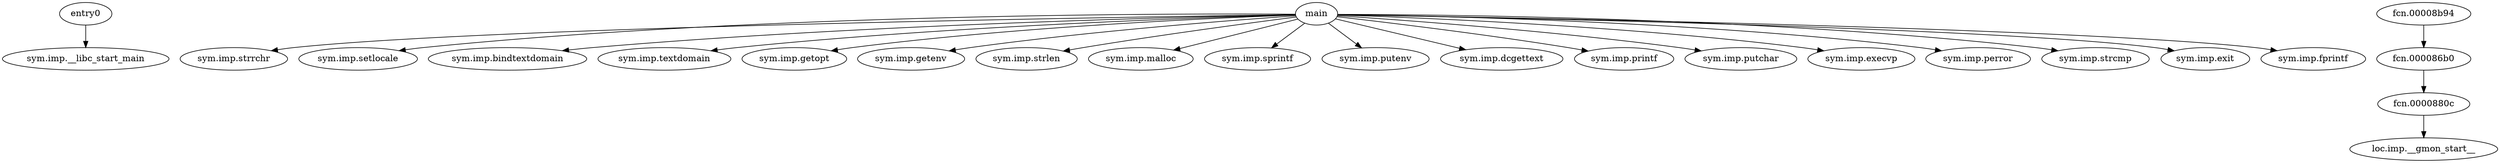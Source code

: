 digraph code {
  "0x000087d0" [label="entry0"];
  "0x000087d0" -> "0x000086e0";
  "0x000086e0" [label="sym.imp.__libc_start_main"];
  "0x00008888" [label="main"];
  "0x00008888" -> "0x00008710";
  "0x00008710" [label="sym.imp.strrchr"];
  "0x00008888" -> "0x00008764";
  "0x00008764" [label="sym.imp.setlocale"];
  "0x00008888" -> "0x00008728";
  "0x00008728" [label="sym.imp.bindtextdomain"];
  "0x00008888" -> "0x000087a0";
  "0x000087a0" [label="sym.imp.textdomain"];
  "0x00008888" -> "0x00008758";
  "0x00008758" [label="sym.imp.getopt"];
  "0x00008888" -> "0x000086f8";
  "0x000086f8" [label="sym.imp.getenv"];
  "0x00008888" -> "0x0000874c";
  "0x0000874c" [label="sym.imp.strlen"];
  "0x00008888" -> "0x00008794";
  "0x00008794" [label="sym.imp.malloc"];
  "0x00008888" -> "0x000087c4";
  "0x000087c4" [label="sym.imp.sprintf"];
  "0x00008888" -> "0x0000877c";
  "0x0000877c" [label="sym.imp.putenv"];
  "0x00008888" -> "0x00008740";
  "0x00008740" [label="sym.imp.dcgettext"];
  "0x00008888" -> "0x00008770";
  "0x00008770" [label="sym.imp.printf"];
  "0x00008888" -> "0x00008704";
  "0x00008704" [label="sym.imp.putchar"];
  "0x00008888" -> "0x0000871c";
  "0x0000871c" [label="sym.imp.execvp"];
  "0x00008888" -> "0x00008734";
  "0x00008734" [label="sym.imp.perror"];
  "0x00008888" -> "0x000087ac";
  "0x000087ac" [label="sym.imp.strcmp"];
  "0x00008888" -> "0x000087b8";
  "0x000087b8" [label="sym.imp.exit"];
  "0x00008888" -> "0x00008788";
  "0x00008788" [label="sym.imp.fprintf"];
  "0x00008b94" [label="fcn.00008b94"];
  "0x00008b94" -> "0x000086b0";
  "0x000086b0" [label="fcn.000086b0"];
  "0x0000880c" [label="fcn.0000880c"];
  "0x0000880c" -> "0x000086ec";
  "0x000086ec" [label="loc.imp.__gmon_start__"];
  "0x000086b0" [label="fcn.000086b0"];
  "0x000086b0" -> "0x0000880c";
  "0x0000880c" [label="fcn.0000880c"];
}